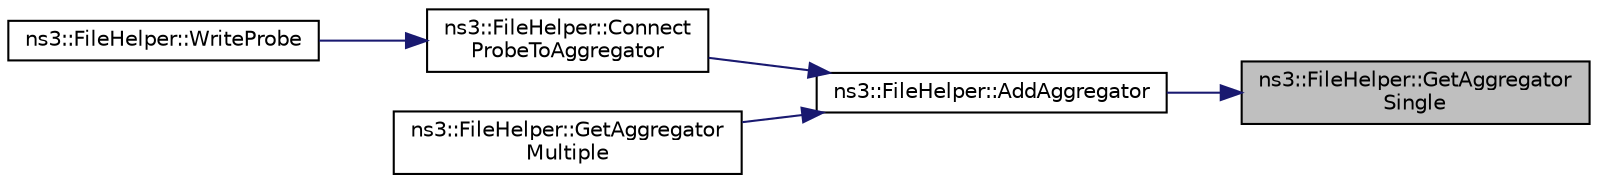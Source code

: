 digraph "ns3::FileHelper::GetAggregatorSingle"
{
 // LATEX_PDF_SIZE
  edge [fontname="Helvetica",fontsize="10",labelfontname="Helvetica",labelfontsize="10"];
  node [fontname="Helvetica",fontsize="10",shape=record];
  rankdir="RL";
  Node1 [label="ns3::FileHelper::GetAggregator\lSingle",height=0.2,width=0.4,color="black", fillcolor="grey75", style="filled", fontcolor="black",tooltip="Gets the single aggregator that is always constructed."];
  Node1 -> Node2 [dir="back",color="midnightblue",fontsize="10",style="solid",fontname="Helvetica"];
  Node2 [label="ns3::FileHelper::AddAggregator",height=0.2,width=0.4,color="black", fillcolor="white", style="filled",URL="$classns3_1_1_file_helper.html#a8aed14bd67ec9d0cc15a9ed43a4635df",tooltip="Adds an aggregator to be used to write values to files."];
  Node2 -> Node3 [dir="back",color="midnightblue",fontsize="10",style="solid",fontname="Helvetica"];
  Node3 [label="ns3::FileHelper::Connect\lProbeToAggregator",height=0.2,width=0.4,color="black", fillcolor="white", style="filled",URL="$classns3_1_1_file_helper.html#af67443ae87a58eeaa0536b38e9349a07",tooltip="Connects the probe to the aggregator."];
  Node3 -> Node4 [dir="back",color="midnightblue",fontsize="10",style="solid",fontname="Helvetica"];
  Node4 [label="ns3::FileHelper::WriteProbe",height=0.2,width=0.4,color="black", fillcolor="white", style="filled",URL="$classns3_1_1_file_helper.html#a365494ad1ae02d54ac2e3a134a101d2b",tooltip=" "];
  Node2 -> Node5 [dir="back",color="midnightblue",fontsize="10",style="solid",fontname="Helvetica"];
  Node5 [label="ns3::FileHelper::GetAggregator\lMultiple",height=0.2,width=0.4,color="black", fillcolor="white", style="filled",URL="$classns3_1_1_file_helper.html#ade18c5e4b819b64d76f386b22d541d24",tooltip="Gets one of the multiple aggregators from the map."];
}
